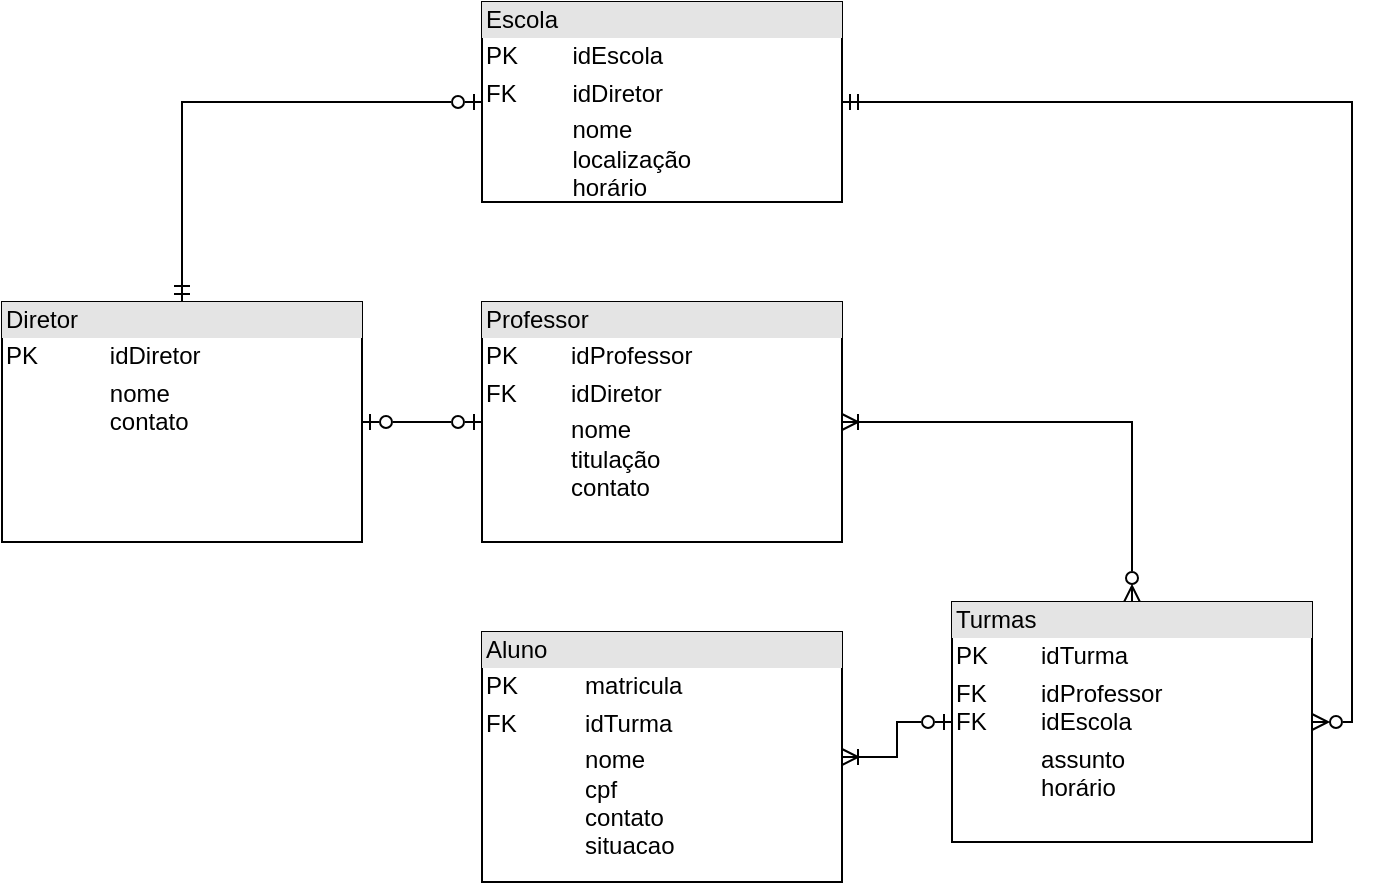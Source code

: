 <mxfile version="19.0.3" type="device"><diagram id="R2lEEEUBdFMjLlhIrx00" name="Page-1"><mxGraphModel dx="1185" dy="633" grid="1" gridSize="10" guides="1" tooltips="1" connect="1" arrows="1" fold="1" page="1" pageScale="1" pageWidth="850" pageHeight="1100" math="0" shadow="0" extFonts="Permanent Marker^https://fonts.googleapis.com/css?family=Permanent+Marker"><root><mxCell id="0"/><mxCell id="1" parent="0"/><mxCell id="Z77w92Zqfl2dgcZVq1ZZ-1" style="edgeStyle=orthogonalEdgeStyle;rounded=0;orthogonalLoop=1;jettySize=auto;html=1;exitX=0.5;exitY=0;exitDx=0;exitDy=0;entryX=1;entryY=0.5;entryDx=0;entryDy=0;startArrow=ERzeroToMany;startFill=0;endArrow=ERoneToMany;endFill=0;" edge="1" parent="1" source="g8Qsucad4vGhP1_OlEgn-5" target="g8Qsucad4vGhP1_OlEgn-9"><mxGeometry relative="1" as="geometry"/></mxCell><mxCell id="g8Qsucad4vGhP1_OlEgn-5" value="&lt;div style=&quot;box-sizing:border-box;width:100%;background:#e4e4e4;padding:2px;&quot;&gt;Turmas&lt;/div&gt;&lt;table style=&quot;width:100%;font-size:1em;&quot; cellpadding=&quot;2&quot; cellspacing=&quot;0&quot;&gt;&lt;tbody&gt;&lt;tr&gt;&lt;td&gt;PK&lt;/td&gt;&lt;td&gt;idTurma&lt;/td&gt;&lt;/tr&gt;&lt;tr&gt;&lt;td&gt;FK&lt;br&gt;FK&lt;/td&gt;&lt;td&gt;idProfessor&lt;br&gt;idEscola&lt;/td&gt;&lt;/tr&gt;&lt;tr&gt;&lt;td&gt;&lt;br&gt;&lt;/td&gt;&lt;td&gt;assunto&lt;br&gt;horário&lt;br&gt;&lt;br&gt;&lt;/td&gt;&lt;/tr&gt;&lt;/tbody&gt;&lt;/table&gt;" style="verticalAlign=top;align=left;overflow=fill;html=1;" parent="1" vertex="1"><mxGeometry x="520" y="590" width="180" height="120" as="geometry"/></mxCell><mxCell id="Z77w92Zqfl2dgcZVq1ZZ-4" style="edgeStyle=orthogonalEdgeStyle;rounded=0;orthogonalLoop=1;jettySize=auto;html=1;exitX=1;exitY=0.5;exitDx=0;exitDy=0;entryX=0;entryY=0.5;entryDx=0;entryDy=0;startArrow=ERoneToMany;startFill=0;endArrow=ERzeroToOne;endFill=0;" edge="1" parent="1" source="g8Qsucad4vGhP1_OlEgn-6" target="g8Qsucad4vGhP1_OlEgn-5"><mxGeometry relative="1" as="geometry"/></mxCell><mxCell id="g8Qsucad4vGhP1_OlEgn-6" value="&lt;div style=&quot;box-sizing:border-box;width:100%;background:#e4e4e4;padding:2px;&quot;&gt;Aluno&lt;/div&gt;&lt;table style=&quot;width:100%;font-size:1em;&quot; cellpadding=&quot;2&quot; cellspacing=&quot;0&quot;&gt;&lt;tbody&gt;&lt;tr&gt;&lt;td&gt;PK&lt;/td&gt;&lt;td&gt;matricula&lt;/td&gt;&lt;/tr&gt;&lt;tr&gt;&lt;td&gt;FK&lt;br&gt;&lt;/td&gt;&lt;td&gt;idTurma&lt;br&gt;&lt;/td&gt;&lt;/tr&gt;&lt;tr&gt;&lt;td&gt;&lt;br&gt;&lt;/td&gt;&lt;td&gt;nome&lt;br&gt;cpf&lt;br&gt;contato&lt;br&gt;situacao&lt;br&gt;&lt;/td&gt;&lt;/tr&gt;&lt;/tbody&gt;&lt;/table&gt;" style="verticalAlign=top;align=left;overflow=fill;html=1;" parent="1" vertex="1"><mxGeometry x="285" y="605" width="180" height="125" as="geometry"/></mxCell><mxCell id="g8Qsucad4vGhP1_OlEgn-9" value="&lt;div style=&quot;box-sizing:border-box;width:100%;background:#e4e4e4;padding:2px;&quot;&gt;Professor&lt;/div&gt;&lt;table style=&quot;width:100%;font-size:1em;&quot; cellpadding=&quot;2&quot; cellspacing=&quot;0&quot;&gt;&lt;tbody&gt;&lt;tr&gt;&lt;td&gt;PK&lt;/td&gt;&lt;td&gt;idProfessor&lt;/td&gt;&lt;/tr&gt;&lt;tr&gt;&lt;td&gt;FK&lt;/td&gt;&lt;td&gt;idDiretor&lt;/td&gt;&lt;/tr&gt;&lt;tr&gt;&lt;td&gt;&lt;br&gt;&lt;/td&gt;&lt;td&gt;nome&lt;br&gt;titulação&lt;br&gt;contato&lt;br&gt;&lt;br&gt;&lt;/td&gt;&lt;/tr&gt;&lt;/tbody&gt;&lt;/table&gt;" style="verticalAlign=top;align=left;overflow=fill;html=1;" parent="1" vertex="1"><mxGeometry x="285" y="440" width="180" height="120" as="geometry"/></mxCell><mxCell id="g8Qsucad4vGhP1_OlEgn-12" style="edgeStyle=orthogonalEdgeStyle;rounded=0;orthogonalLoop=1;jettySize=auto;html=1;exitX=1;exitY=0.5;exitDx=0;exitDy=0;entryX=0;entryY=0.5;entryDx=0;entryDy=0;startArrow=ERzeroToOne;startFill=0;endArrow=ERzeroToOne;endFill=0;" parent="1" source="g8Qsucad4vGhP1_OlEgn-11" target="g8Qsucad4vGhP1_OlEgn-9" edge="1"><mxGeometry relative="1" as="geometry"/></mxCell><mxCell id="g8Qsucad4vGhP1_OlEgn-14" style="edgeStyle=orthogonalEdgeStyle;rounded=0;orthogonalLoop=1;jettySize=auto;html=1;exitX=0.5;exitY=0;exitDx=0;exitDy=0;entryX=0;entryY=0.5;entryDx=0;entryDy=0;startArrow=ERmandOne;startFill=0;endArrow=ERzeroToOne;endFill=0;" parent="1" source="g8Qsucad4vGhP1_OlEgn-11" target="g8Qsucad4vGhP1_OlEgn-13" edge="1"><mxGeometry relative="1" as="geometry"/></mxCell><mxCell id="g8Qsucad4vGhP1_OlEgn-11" value="&lt;div style=&quot;box-sizing:border-box;width:100%;background:#e4e4e4;padding:2px;&quot;&gt;Diretor&lt;/div&gt;&lt;table style=&quot;width:100%;font-size:1em;&quot; cellpadding=&quot;2&quot; cellspacing=&quot;0&quot;&gt;&lt;tbody&gt;&lt;tr&gt;&lt;td&gt;PK&lt;/td&gt;&lt;td&gt;idDiretor&lt;/td&gt;&lt;/tr&gt;&lt;tr&gt;&lt;td&gt;&lt;br&gt;&lt;/td&gt;&lt;td&gt;nome&lt;br&gt;contato&lt;/td&gt;&lt;/tr&gt;&lt;tr&gt;&lt;td&gt;&lt;br&gt;&lt;/td&gt;&lt;td&gt;&lt;br&gt;&lt;/td&gt;&lt;/tr&gt;&lt;/tbody&gt;&lt;/table&gt;" style="verticalAlign=top;align=left;overflow=fill;html=1;" parent="1" vertex="1"><mxGeometry x="45" y="440" width="180" height="120" as="geometry"/></mxCell><mxCell id="g8Qsucad4vGhP1_OlEgn-15" style="edgeStyle=orthogonalEdgeStyle;rounded=0;orthogonalLoop=1;jettySize=auto;html=1;exitX=1;exitY=0.5;exitDx=0;exitDy=0;entryX=1;entryY=0.5;entryDx=0;entryDy=0;startArrow=ERmandOne;startFill=0;endArrow=ERzeroToMany;endFill=0;" parent="1" source="g8Qsucad4vGhP1_OlEgn-13" target="g8Qsucad4vGhP1_OlEgn-5" edge="1"><mxGeometry relative="1" as="geometry"/></mxCell><mxCell id="g8Qsucad4vGhP1_OlEgn-13" value="&lt;div style=&quot;box-sizing:border-box;width:100%;background:#e4e4e4;padding:2px;&quot;&gt;Escola&lt;/div&gt;&lt;table style=&quot;width:100%;font-size:1em;&quot; cellpadding=&quot;2&quot; cellspacing=&quot;0&quot;&gt;&lt;tbody&gt;&lt;tr&gt;&lt;td&gt;PK&lt;/td&gt;&lt;td&gt;idEscola&lt;/td&gt;&lt;/tr&gt;&lt;tr&gt;&lt;td&gt;FK&lt;/td&gt;&lt;td&gt;idDiretor&lt;/td&gt;&lt;/tr&gt;&lt;tr&gt;&lt;td&gt;&lt;br&gt;&lt;/td&gt;&lt;td&gt;nome&lt;br&gt;localização&lt;br&gt;horário&lt;br&gt;&lt;br&gt;&lt;/td&gt;&lt;/tr&gt;&lt;/tbody&gt;&lt;/table&gt;" style="verticalAlign=top;align=left;overflow=fill;html=1;" parent="1" vertex="1"><mxGeometry x="285" y="290" width="180" height="100" as="geometry"/></mxCell></root></mxGraphModel></diagram></mxfile>